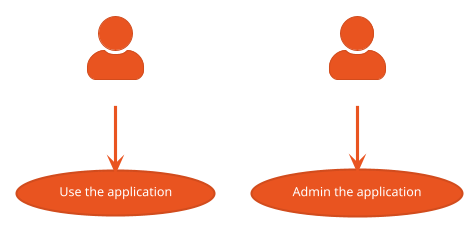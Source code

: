 ' Do not edit
' Theme Gallery
' autogenerated by script
'
@startuml
!theme united
skinparam actorStyle awesome
:User: --> (Use)
"Main Admin" as Admin
"Use the application" as (Use)
Admin --> (Admin the application)
@enduml
